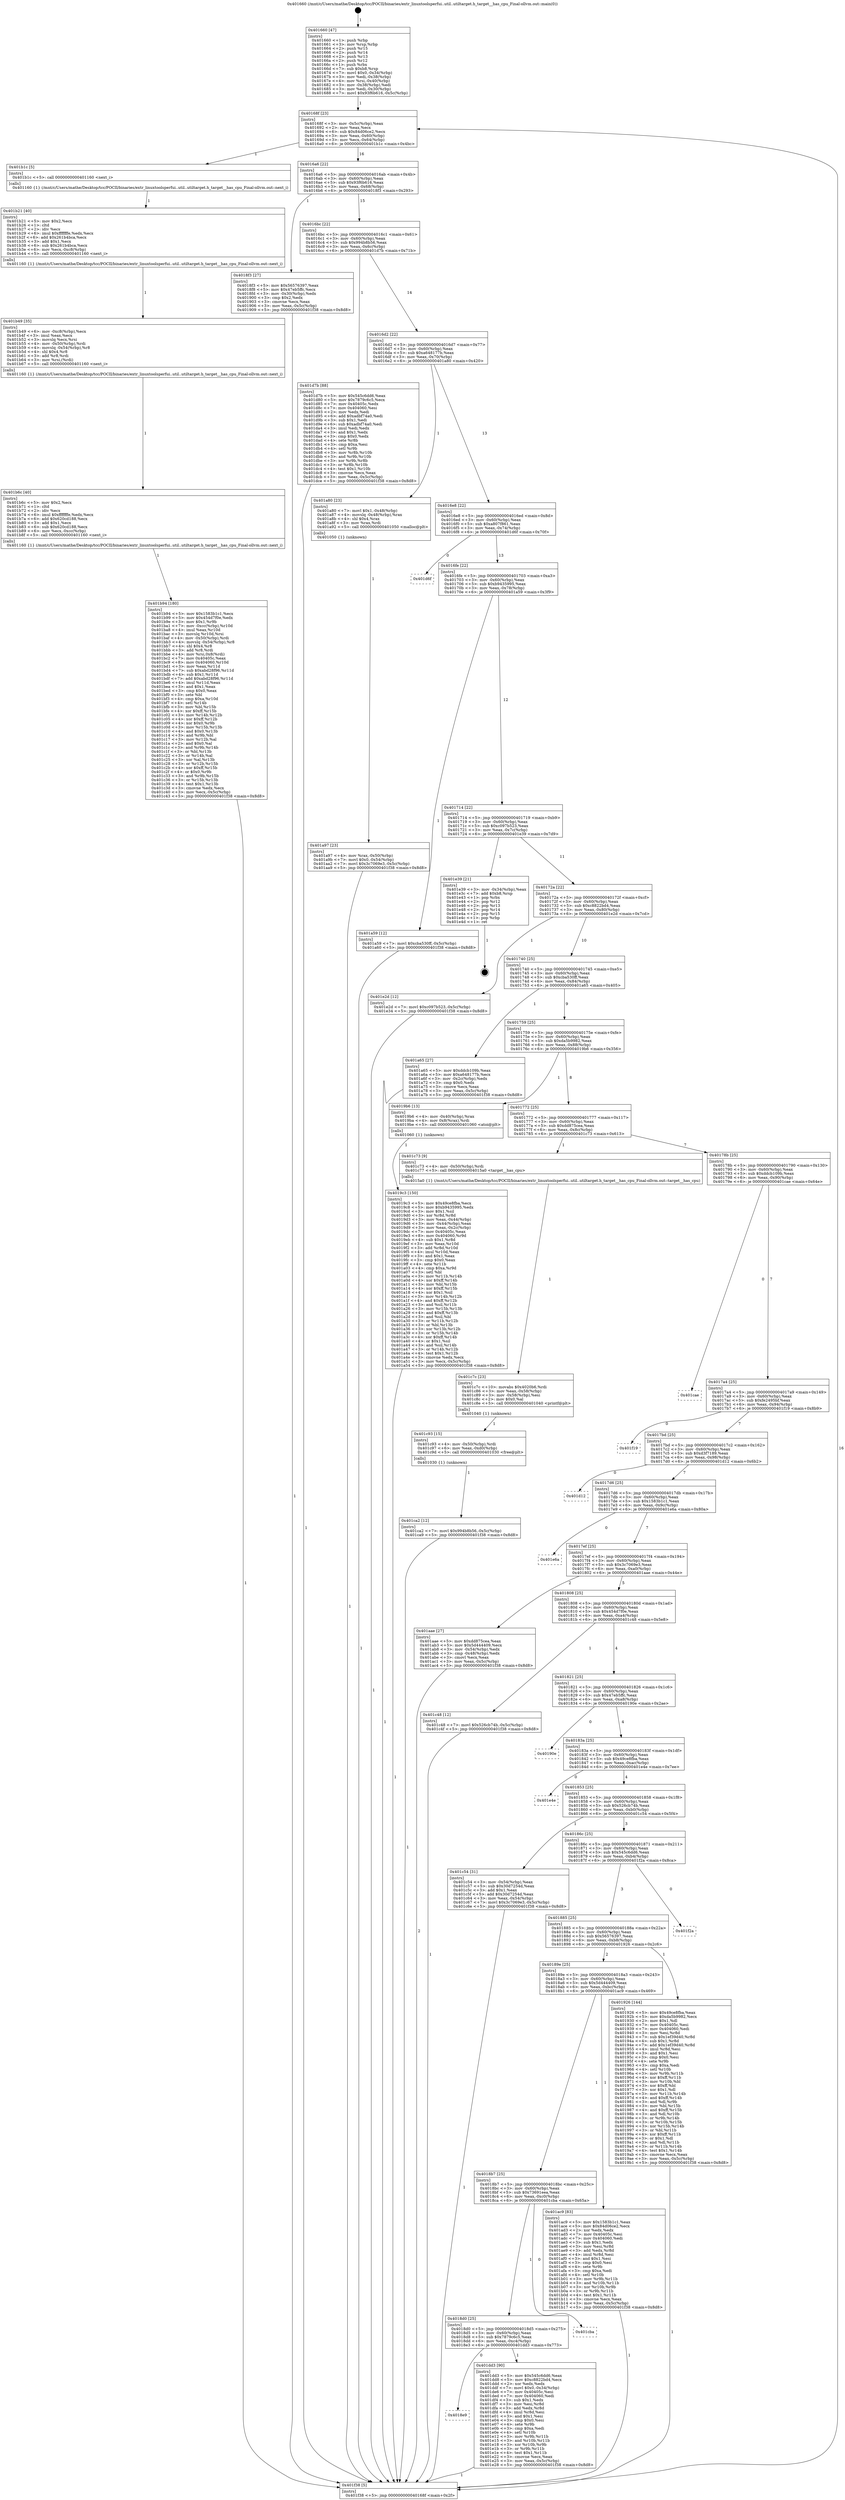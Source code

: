 digraph "0x401660" {
  label = "0x401660 (/mnt/c/Users/mathe/Desktop/tcc/POCII/binaries/extr_linuxtoolsperfui..util..utiltarget.h_target__has_cpu_Final-ollvm.out::main(0))"
  labelloc = "t"
  node[shape=record]

  Entry [label="",width=0.3,height=0.3,shape=circle,fillcolor=black,style=filled]
  "0x40168f" [label="{
     0x40168f [23]\l
     | [instrs]\l
     &nbsp;&nbsp;0x40168f \<+3\>: mov -0x5c(%rbp),%eax\l
     &nbsp;&nbsp;0x401692 \<+2\>: mov %eax,%ecx\l
     &nbsp;&nbsp;0x401694 \<+6\>: sub $0x84d06ce2,%ecx\l
     &nbsp;&nbsp;0x40169a \<+3\>: mov %eax,-0x60(%rbp)\l
     &nbsp;&nbsp;0x40169d \<+3\>: mov %ecx,-0x64(%rbp)\l
     &nbsp;&nbsp;0x4016a0 \<+6\>: je 0000000000401b1c \<main+0x4bc\>\l
  }"]
  "0x401b1c" [label="{
     0x401b1c [5]\l
     | [instrs]\l
     &nbsp;&nbsp;0x401b1c \<+5\>: call 0000000000401160 \<next_i\>\l
     | [calls]\l
     &nbsp;&nbsp;0x401160 \{1\} (/mnt/c/Users/mathe/Desktop/tcc/POCII/binaries/extr_linuxtoolsperfui..util..utiltarget.h_target__has_cpu_Final-ollvm.out::next_i)\l
  }"]
  "0x4016a6" [label="{
     0x4016a6 [22]\l
     | [instrs]\l
     &nbsp;&nbsp;0x4016a6 \<+5\>: jmp 00000000004016ab \<main+0x4b\>\l
     &nbsp;&nbsp;0x4016ab \<+3\>: mov -0x60(%rbp),%eax\l
     &nbsp;&nbsp;0x4016ae \<+5\>: sub $0x93f6b616,%eax\l
     &nbsp;&nbsp;0x4016b3 \<+3\>: mov %eax,-0x68(%rbp)\l
     &nbsp;&nbsp;0x4016b6 \<+6\>: je 00000000004018f3 \<main+0x293\>\l
  }"]
  Exit [label="",width=0.3,height=0.3,shape=circle,fillcolor=black,style=filled,peripheries=2]
  "0x4018f3" [label="{
     0x4018f3 [27]\l
     | [instrs]\l
     &nbsp;&nbsp;0x4018f3 \<+5\>: mov $0x56576397,%eax\l
     &nbsp;&nbsp;0x4018f8 \<+5\>: mov $0x47eb5ffc,%ecx\l
     &nbsp;&nbsp;0x4018fd \<+3\>: mov -0x30(%rbp),%edx\l
     &nbsp;&nbsp;0x401900 \<+3\>: cmp $0x2,%edx\l
     &nbsp;&nbsp;0x401903 \<+3\>: cmovne %ecx,%eax\l
     &nbsp;&nbsp;0x401906 \<+3\>: mov %eax,-0x5c(%rbp)\l
     &nbsp;&nbsp;0x401909 \<+5\>: jmp 0000000000401f38 \<main+0x8d8\>\l
  }"]
  "0x4016bc" [label="{
     0x4016bc [22]\l
     | [instrs]\l
     &nbsp;&nbsp;0x4016bc \<+5\>: jmp 00000000004016c1 \<main+0x61\>\l
     &nbsp;&nbsp;0x4016c1 \<+3\>: mov -0x60(%rbp),%eax\l
     &nbsp;&nbsp;0x4016c4 \<+5\>: sub $0x994b8b56,%eax\l
     &nbsp;&nbsp;0x4016c9 \<+3\>: mov %eax,-0x6c(%rbp)\l
     &nbsp;&nbsp;0x4016cc \<+6\>: je 0000000000401d7b \<main+0x71b\>\l
  }"]
  "0x401f38" [label="{
     0x401f38 [5]\l
     | [instrs]\l
     &nbsp;&nbsp;0x401f38 \<+5\>: jmp 000000000040168f \<main+0x2f\>\l
  }"]
  "0x401660" [label="{
     0x401660 [47]\l
     | [instrs]\l
     &nbsp;&nbsp;0x401660 \<+1\>: push %rbp\l
     &nbsp;&nbsp;0x401661 \<+3\>: mov %rsp,%rbp\l
     &nbsp;&nbsp;0x401664 \<+2\>: push %r15\l
     &nbsp;&nbsp;0x401666 \<+2\>: push %r14\l
     &nbsp;&nbsp;0x401668 \<+2\>: push %r13\l
     &nbsp;&nbsp;0x40166a \<+2\>: push %r12\l
     &nbsp;&nbsp;0x40166c \<+1\>: push %rbx\l
     &nbsp;&nbsp;0x40166d \<+7\>: sub $0xb8,%rsp\l
     &nbsp;&nbsp;0x401674 \<+7\>: movl $0x0,-0x34(%rbp)\l
     &nbsp;&nbsp;0x40167b \<+3\>: mov %edi,-0x38(%rbp)\l
     &nbsp;&nbsp;0x40167e \<+4\>: mov %rsi,-0x40(%rbp)\l
     &nbsp;&nbsp;0x401682 \<+3\>: mov -0x38(%rbp),%edi\l
     &nbsp;&nbsp;0x401685 \<+3\>: mov %edi,-0x30(%rbp)\l
     &nbsp;&nbsp;0x401688 \<+7\>: movl $0x93f6b616,-0x5c(%rbp)\l
  }"]
  "0x4018e9" [label="{
     0x4018e9\l
  }", style=dashed]
  "0x401d7b" [label="{
     0x401d7b [88]\l
     | [instrs]\l
     &nbsp;&nbsp;0x401d7b \<+5\>: mov $0x545c6dd6,%eax\l
     &nbsp;&nbsp;0x401d80 \<+5\>: mov $0x7879c6c5,%ecx\l
     &nbsp;&nbsp;0x401d85 \<+7\>: mov 0x40405c,%edx\l
     &nbsp;&nbsp;0x401d8c \<+7\>: mov 0x404060,%esi\l
     &nbsp;&nbsp;0x401d93 \<+2\>: mov %edx,%edi\l
     &nbsp;&nbsp;0x401d95 \<+6\>: add $0xadbf74a0,%edi\l
     &nbsp;&nbsp;0x401d9b \<+3\>: sub $0x1,%edi\l
     &nbsp;&nbsp;0x401d9e \<+6\>: sub $0xadbf74a0,%edi\l
     &nbsp;&nbsp;0x401da4 \<+3\>: imul %edi,%edx\l
     &nbsp;&nbsp;0x401da7 \<+3\>: and $0x1,%edx\l
     &nbsp;&nbsp;0x401daa \<+3\>: cmp $0x0,%edx\l
     &nbsp;&nbsp;0x401dad \<+4\>: sete %r8b\l
     &nbsp;&nbsp;0x401db1 \<+3\>: cmp $0xa,%esi\l
     &nbsp;&nbsp;0x401db4 \<+4\>: setl %r9b\l
     &nbsp;&nbsp;0x401db8 \<+3\>: mov %r8b,%r10b\l
     &nbsp;&nbsp;0x401dbb \<+3\>: and %r9b,%r10b\l
     &nbsp;&nbsp;0x401dbe \<+3\>: xor %r9b,%r8b\l
     &nbsp;&nbsp;0x401dc1 \<+3\>: or %r8b,%r10b\l
     &nbsp;&nbsp;0x401dc4 \<+4\>: test $0x1,%r10b\l
     &nbsp;&nbsp;0x401dc8 \<+3\>: cmovne %ecx,%eax\l
     &nbsp;&nbsp;0x401dcb \<+3\>: mov %eax,-0x5c(%rbp)\l
     &nbsp;&nbsp;0x401dce \<+5\>: jmp 0000000000401f38 \<main+0x8d8\>\l
  }"]
  "0x4016d2" [label="{
     0x4016d2 [22]\l
     | [instrs]\l
     &nbsp;&nbsp;0x4016d2 \<+5\>: jmp 00000000004016d7 \<main+0x77\>\l
     &nbsp;&nbsp;0x4016d7 \<+3\>: mov -0x60(%rbp),%eax\l
     &nbsp;&nbsp;0x4016da \<+5\>: sub $0xa648177b,%eax\l
     &nbsp;&nbsp;0x4016df \<+3\>: mov %eax,-0x70(%rbp)\l
     &nbsp;&nbsp;0x4016e2 \<+6\>: je 0000000000401a80 \<main+0x420\>\l
  }"]
  "0x401dd3" [label="{
     0x401dd3 [90]\l
     | [instrs]\l
     &nbsp;&nbsp;0x401dd3 \<+5\>: mov $0x545c6dd6,%eax\l
     &nbsp;&nbsp;0x401dd8 \<+5\>: mov $0xc8822bd4,%ecx\l
     &nbsp;&nbsp;0x401ddd \<+2\>: xor %edx,%edx\l
     &nbsp;&nbsp;0x401ddf \<+7\>: movl $0x0,-0x34(%rbp)\l
     &nbsp;&nbsp;0x401de6 \<+7\>: mov 0x40405c,%esi\l
     &nbsp;&nbsp;0x401ded \<+7\>: mov 0x404060,%edi\l
     &nbsp;&nbsp;0x401df4 \<+3\>: sub $0x1,%edx\l
     &nbsp;&nbsp;0x401df7 \<+3\>: mov %esi,%r8d\l
     &nbsp;&nbsp;0x401dfa \<+3\>: add %edx,%r8d\l
     &nbsp;&nbsp;0x401dfd \<+4\>: imul %r8d,%esi\l
     &nbsp;&nbsp;0x401e01 \<+3\>: and $0x1,%esi\l
     &nbsp;&nbsp;0x401e04 \<+3\>: cmp $0x0,%esi\l
     &nbsp;&nbsp;0x401e07 \<+4\>: sete %r9b\l
     &nbsp;&nbsp;0x401e0b \<+3\>: cmp $0xa,%edi\l
     &nbsp;&nbsp;0x401e0e \<+4\>: setl %r10b\l
     &nbsp;&nbsp;0x401e12 \<+3\>: mov %r9b,%r11b\l
     &nbsp;&nbsp;0x401e15 \<+3\>: and %r10b,%r11b\l
     &nbsp;&nbsp;0x401e18 \<+3\>: xor %r10b,%r9b\l
     &nbsp;&nbsp;0x401e1b \<+3\>: or %r9b,%r11b\l
     &nbsp;&nbsp;0x401e1e \<+4\>: test $0x1,%r11b\l
     &nbsp;&nbsp;0x401e22 \<+3\>: cmovne %ecx,%eax\l
     &nbsp;&nbsp;0x401e25 \<+3\>: mov %eax,-0x5c(%rbp)\l
     &nbsp;&nbsp;0x401e28 \<+5\>: jmp 0000000000401f38 \<main+0x8d8\>\l
  }"]
  "0x401a80" [label="{
     0x401a80 [23]\l
     | [instrs]\l
     &nbsp;&nbsp;0x401a80 \<+7\>: movl $0x1,-0x48(%rbp)\l
     &nbsp;&nbsp;0x401a87 \<+4\>: movslq -0x48(%rbp),%rax\l
     &nbsp;&nbsp;0x401a8b \<+4\>: shl $0x4,%rax\l
     &nbsp;&nbsp;0x401a8f \<+3\>: mov %rax,%rdi\l
     &nbsp;&nbsp;0x401a92 \<+5\>: call 0000000000401050 \<malloc@plt\>\l
     | [calls]\l
     &nbsp;&nbsp;0x401050 \{1\} (unknown)\l
  }"]
  "0x4016e8" [label="{
     0x4016e8 [22]\l
     | [instrs]\l
     &nbsp;&nbsp;0x4016e8 \<+5\>: jmp 00000000004016ed \<main+0x8d\>\l
     &nbsp;&nbsp;0x4016ed \<+3\>: mov -0x60(%rbp),%eax\l
     &nbsp;&nbsp;0x4016f0 \<+5\>: sub $0xa807f861,%eax\l
     &nbsp;&nbsp;0x4016f5 \<+3\>: mov %eax,-0x74(%rbp)\l
     &nbsp;&nbsp;0x4016f8 \<+6\>: je 0000000000401d6f \<main+0x70f\>\l
  }"]
  "0x4018d0" [label="{
     0x4018d0 [25]\l
     | [instrs]\l
     &nbsp;&nbsp;0x4018d0 \<+5\>: jmp 00000000004018d5 \<main+0x275\>\l
     &nbsp;&nbsp;0x4018d5 \<+3\>: mov -0x60(%rbp),%eax\l
     &nbsp;&nbsp;0x4018d8 \<+5\>: sub $0x7879c6c5,%eax\l
     &nbsp;&nbsp;0x4018dd \<+6\>: mov %eax,-0xc4(%rbp)\l
     &nbsp;&nbsp;0x4018e3 \<+6\>: je 0000000000401dd3 \<main+0x773\>\l
  }"]
  "0x401d6f" [label="{
     0x401d6f\l
  }", style=dashed]
  "0x4016fe" [label="{
     0x4016fe [22]\l
     | [instrs]\l
     &nbsp;&nbsp;0x4016fe \<+5\>: jmp 0000000000401703 \<main+0xa3\>\l
     &nbsp;&nbsp;0x401703 \<+3\>: mov -0x60(%rbp),%eax\l
     &nbsp;&nbsp;0x401706 \<+5\>: sub $0xb9435995,%eax\l
     &nbsp;&nbsp;0x40170b \<+3\>: mov %eax,-0x78(%rbp)\l
     &nbsp;&nbsp;0x40170e \<+6\>: je 0000000000401a59 \<main+0x3f9\>\l
  }"]
  "0x401cba" [label="{
     0x401cba\l
  }", style=dashed]
  "0x401a59" [label="{
     0x401a59 [12]\l
     | [instrs]\l
     &nbsp;&nbsp;0x401a59 \<+7\>: movl $0xcba530ff,-0x5c(%rbp)\l
     &nbsp;&nbsp;0x401a60 \<+5\>: jmp 0000000000401f38 \<main+0x8d8\>\l
  }"]
  "0x401714" [label="{
     0x401714 [22]\l
     | [instrs]\l
     &nbsp;&nbsp;0x401714 \<+5\>: jmp 0000000000401719 \<main+0xb9\>\l
     &nbsp;&nbsp;0x401719 \<+3\>: mov -0x60(%rbp),%eax\l
     &nbsp;&nbsp;0x40171c \<+5\>: sub $0xc097b523,%eax\l
     &nbsp;&nbsp;0x401721 \<+3\>: mov %eax,-0x7c(%rbp)\l
     &nbsp;&nbsp;0x401724 \<+6\>: je 0000000000401e39 \<main+0x7d9\>\l
  }"]
  "0x401ca2" [label="{
     0x401ca2 [12]\l
     | [instrs]\l
     &nbsp;&nbsp;0x401ca2 \<+7\>: movl $0x994b8b56,-0x5c(%rbp)\l
     &nbsp;&nbsp;0x401ca9 \<+5\>: jmp 0000000000401f38 \<main+0x8d8\>\l
  }"]
  "0x401e39" [label="{
     0x401e39 [21]\l
     | [instrs]\l
     &nbsp;&nbsp;0x401e39 \<+3\>: mov -0x34(%rbp),%eax\l
     &nbsp;&nbsp;0x401e3c \<+7\>: add $0xb8,%rsp\l
     &nbsp;&nbsp;0x401e43 \<+1\>: pop %rbx\l
     &nbsp;&nbsp;0x401e44 \<+2\>: pop %r12\l
     &nbsp;&nbsp;0x401e46 \<+2\>: pop %r13\l
     &nbsp;&nbsp;0x401e48 \<+2\>: pop %r14\l
     &nbsp;&nbsp;0x401e4a \<+2\>: pop %r15\l
     &nbsp;&nbsp;0x401e4c \<+1\>: pop %rbp\l
     &nbsp;&nbsp;0x401e4d \<+1\>: ret\l
  }"]
  "0x40172a" [label="{
     0x40172a [22]\l
     | [instrs]\l
     &nbsp;&nbsp;0x40172a \<+5\>: jmp 000000000040172f \<main+0xcf\>\l
     &nbsp;&nbsp;0x40172f \<+3\>: mov -0x60(%rbp),%eax\l
     &nbsp;&nbsp;0x401732 \<+5\>: sub $0xc8822bd4,%eax\l
     &nbsp;&nbsp;0x401737 \<+3\>: mov %eax,-0x80(%rbp)\l
     &nbsp;&nbsp;0x40173a \<+6\>: je 0000000000401e2d \<main+0x7cd\>\l
  }"]
  "0x401c93" [label="{
     0x401c93 [15]\l
     | [instrs]\l
     &nbsp;&nbsp;0x401c93 \<+4\>: mov -0x50(%rbp),%rdi\l
     &nbsp;&nbsp;0x401c97 \<+6\>: mov %eax,-0xd0(%rbp)\l
     &nbsp;&nbsp;0x401c9d \<+5\>: call 0000000000401030 \<free@plt\>\l
     | [calls]\l
     &nbsp;&nbsp;0x401030 \{1\} (unknown)\l
  }"]
  "0x401e2d" [label="{
     0x401e2d [12]\l
     | [instrs]\l
     &nbsp;&nbsp;0x401e2d \<+7\>: movl $0xc097b523,-0x5c(%rbp)\l
     &nbsp;&nbsp;0x401e34 \<+5\>: jmp 0000000000401f38 \<main+0x8d8\>\l
  }"]
  "0x401740" [label="{
     0x401740 [25]\l
     | [instrs]\l
     &nbsp;&nbsp;0x401740 \<+5\>: jmp 0000000000401745 \<main+0xe5\>\l
     &nbsp;&nbsp;0x401745 \<+3\>: mov -0x60(%rbp),%eax\l
     &nbsp;&nbsp;0x401748 \<+5\>: sub $0xcba530ff,%eax\l
     &nbsp;&nbsp;0x40174d \<+6\>: mov %eax,-0x84(%rbp)\l
     &nbsp;&nbsp;0x401753 \<+6\>: je 0000000000401a65 \<main+0x405\>\l
  }"]
  "0x401c7c" [label="{
     0x401c7c [23]\l
     | [instrs]\l
     &nbsp;&nbsp;0x401c7c \<+10\>: movabs $0x4020b6,%rdi\l
     &nbsp;&nbsp;0x401c86 \<+3\>: mov %eax,-0x58(%rbp)\l
     &nbsp;&nbsp;0x401c89 \<+3\>: mov -0x58(%rbp),%esi\l
     &nbsp;&nbsp;0x401c8c \<+2\>: mov $0x0,%al\l
     &nbsp;&nbsp;0x401c8e \<+5\>: call 0000000000401040 \<printf@plt\>\l
     | [calls]\l
     &nbsp;&nbsp;0x401040 \{1\} (unknown)\l
  }"]
  "0x401a65" [label="{
     0x401a65 [27]\l
     | [instrs]\l
     &nbsp;&nbsp;0x401a65 \<+5\>: mov $0xddcb109b,%eax\l
     &nbsp;&nbsp;0x401a6a \<+5\>: mov $0xa648177b,%ecx\l
     &nbsp;&nbsp;0x401a6f \<+3\>: mov -0x2c(%rbp),%edx\l
     &nbsp;&nbsp;0x401a72 \<+3\>: cmp $0x0,%edx\l
     &nbsp;&nbsp;0x401a75 \<+3\>: cmove %ecx,%eax\l
     &nbsp;&nbsp;0x401a78 \<+3\>: mov %eax,-0x5c(%rbp)\l
     &nbsp;&nbsp;0x401a7b \<+5\>: jmp 0000000000401f38 \<main+0x8d8\>\l
  }"]
  "0x401759" [label="{
     0x401759 [25]\l
     | [instrs]\l
     &nbsp;&nbsp;0x401759 \<+5\>: jmp 000000000040175e \<main+0xfe\>\l
     &nbsp;&nbsp;0x40175e \<+3\>: mov -0x60(%rbp),%eax\l
     &nbsp;&nbsp;0x401761 \<+5\>: sub $0xda5b9982,%eax\l
     &nbsp;&nbsp;0x401766 \<+6\>: mov %eax,-0x88(%rbp)\l
     &nbsp;&nbsp;0x40176c \<+6\>: je 00000000004019b6 \<main+0x356\>\l
  }"]
  "0x401b94" [label="{
     0x401b94 [180]\l
     | [instrs]\l
     &nbsp;&nbsp;0x401b94 \<+5\>: mov $0x1583b1c1,%ecx\l
     &nbsp;&nbsp;0x401b99 \<+5\>: mov $0x454d7f0e,%edx\l
     &nbsp;&nbsp;0x401b9e \<+3\>: mov $0x1,%r9b\l
     &nbsp;&nbsp;0x401ba1 \<+7\>: mov -0xcc(%rbp),%r10d\l
     &nbsp;&nbsp;0x401ba8 \<+4\>: imul %eax,%r10d\l
     &nbsp;&nbsp;0x401bac \<+3\>: movslq %r10d,%rsi\l
     &nbsp;&nbsp;0x401baf \<+4\>: mov -0x50(%rbp),%rdi\l
     &nbsp;&nbsp;0x401bb3 \<+4\>: movslq -0x54(%rbp),%r8\l
     &nbsp;&nbsp;0x401bb7 \<+4\>: shl $0x4,%r8\l
     &nbsp;&nbsp;0x401bbb \<+3\>: add %r8,%rdi\l
     &nbsp;&nbsp;0x401bbe \<+4\>: mov %rsi,0x8(%rdi)\l
     &nbsp;&nbsp;0x401bc2 \<+7\>: mov 0x40405c,%eax\l
     &nbsp;&nbsp;0x401bc9 \<+8\>: mov 0x404060,%r10d\l
     &nbsp;&nbsp;0x401bd1 \<+3\>: mov %eax,%r11d\l
     &nbsp;&nbsp;0x401bd4 \<+7\>: sub $0xabd28f96,%r11d\l
     &nbsp;&nbsp;0x401bdb \<+4\>: sub $0x1,%r11d\l
     &nbsp;&nbsp;0x401bdf \<+7\>: add $0xabd28f96,%r11d\l
     &nbsp;&nbsp;0x401be6 \<+4\>: imul %r11d,%eax\l
     &nbsp;&nbsp;0x401bea \<+3\>: and $0x1,%eax\l
     &nbsp;&nbsp;0x401bed \<+3\>: cmp $0x0,%eax\l
     &nbsp;&nbsp;0x401bf0 \<+3\>: sete %bl\l
     &nbsp;&nbsp;0x401bf3 \<+4\>: cmp $0xa,%r10d\l
     &nbsp;&nbsp;0x401bf7 \<+4\>: setl %r14b\l
     &nbsp;&nbsp;0x401bfb \<+3\>: mov %bl,%r15b\l
     &nbsp;&nbsp;0x401bfe \<+4\>: xor $0xff,%r15b\l
     &nbsp;&nbsp;0x401c02 \<+3\>: mov %r14b,%r12b\l
     &nbsp;&nbsp;0x401c05 \<+4\>: xor $0xff,%r12b\l
     &nbsp;&nbsp;0x401c09 \<+4\>: xor $0x0,%r9b\l
     &nbsp;&nbsp;0x401c0d \<+3\>: mov %r15b,%r13b\l
     &nbsp;&nbsp;0x401c10 \<+4\>: and $0x0,%r13b\l
     &nbsp;&nbsp;0x401c14 \<+3\>: and %r9b,%bl\l
     &nbsp;&nbsp;0x401c17 \<+3\>: mov %r12b,%al\l
     &nbsp;&nbsp;0x401c1a \<+2\>: and $0x0,%al\l
     &nbsp;&nbsp;0x401c1c \<+3\>: and %r9b,%r14b\l
     &nbsp;&nbsp;0x401c1f \<+3\>: or %bl,%r13b\l
     &nbsp;&nbsp;0x401c22 \<+3\>: or %r14b,%al\l
     &nbsp;&nbsp;0x401c25 \<+3\>: xor %al,%r13b\l
     &nbsp;&nbsp;0x401c28 \<+3\>: or %r12b,%r15b\l
     &nbsp;&nbsp;0x401c2b \<+4\>: xor $0xff,%r15b\l
     &nbsp;&nbsp;0x401c2f \<+4\>: or $0x0,%r9b\l
     &nbsp;&nbsp;0x401c33 \<+3\>: and %r9b,%r15b\l
     &nbsp;&nbsp;0x401c36 \<+3\>: or %r15b,%r13b\l
     &nbsp;&nbsp;0x401c39 \<+4\>: test $0x1,%r13b\l
     &nbsp;&nbsp;0x401c3d \<+3\>: cmovne %edx,%ecx\l
     &nbsp;&nbsp;0x401c40 \<+3\>: mov %ecx,-0x5c(%rbp)\l
     &nbsp;&nbsp;0x401c43 \<+5\>: jmp 0000000000401f38 \<main+0x8d8\>\l
  }"]
  "0x4019b6" [label="{
     0x4019b6 [13]\l
     | [instrs]\l
     &nbsp;&nbsp;0x4019b6 \<+4\>: mov -0x40(%rbp),%rax\l
     &nbsp;&nbsp;0x4019ba \<+4\>: mov 0x8(%rax),%rdi\l
     &nbsp;&nbsp;0x4019be \<+5\>: call 0000000000401060 \<atoi@plt\>\l
     | [calls]\l
     &nbsp;&nbsp;0x401060 \{1\} (unknown)\l
  }"]
  "0x401772" [label="{
     0x401772 [25]\l
     | [instrs]\l
     &nbsp;&nbsp;0x401772 \<+5\>: jmp 0000000000401777 \<main+0x117\>\l
     &nbsp;&nbsp;0x401777 \<+3\>: mov -0x60(%rbp),%eax\l
     &nbsp;&nbsp;0x40177a \<+5\>: sub $0xdd875cea,%eax\l
     &nbsp;&nbsp;0x40177f \<+6\>: mov %eax,-0x8c(%rbp)\l
     &nbsp;&nbsp;0x401785 \<+6\>: je 0000000000401c73 \<main+0x613\>\l
  }"]
  "0x401b6c" [label="{
     0x401b6c [40]\l
     | [instrs]\l
     &nbsp;&nbsp;0x401b6c \<+5\>: mov $0x2,%ecx\l
     &nbsp;&nbsp;0x401b71 \<+1\>: cltd\l
     &nbsp;&nbsp;0x401b72 \<+2\>: idiv %ecx\l
     &nbsp;&nbsp;0x401b74 \<+6\>: imul $0xfffffffe,%edx,%ecx\l
     &nbsp;&nbsp;0x401b7a \<+6\>: add $0x620cd188,%ecx\l
     &nbsp;&nbsp;0x401b80 \<+3\>: add $0x1,%ecx\l
     &nbsp;&nbsp;0x401b83 \<+6\>: sub $0x620cd188,%ecx\l
     &nbsp;&nbsp;0x401b89 \<+6\>: mov %ecx,-0xcc(%rbp)\l
     &nbsp;&nbsp;0x401b8f \<+5\>: call 0000000000401160 \<next_i\>\l
     | [calls]\l
     &nbsp;&nbsp;0x401160 \{1\} (/mnt/c/Users/mathe/Desktop/tcc/POCII/binaries/extr_linuxtoolsperfui..util..utiltarget.h_target__has_cpu_Final-ollvm.out::next_i)\l
  }"]
  "0x401c73" [label="{
     0x401c73 [9]\l
     | [instrs]\l
     &nbsp;&nbsp;0x401c73 \<+4\>: mov -0x50(%rbp),%rdi\l
     &nbsp;&nbsp;0x401c77 \<+5\>: call 00000000004015a0 \<target__has_cpu\>\l
     | [calls]\l
     &nbsp;&nbsp;0x4015a0 \{1\} (/mnt/c/Users/mathe/Desktop/tcc/POCII/binaries/extr_linuxtoolsperfui..util..utiltarget.h_target__has_cpu_Final-ollvm.out::target__has_cpu)\l
  }"]
  "0x40178b" [label="{
     0x40178b [25]\l
     | [instrs]\l
     &nbsp;&nbsp;0x40178b \<+5\>: jmp 0000000000401790 \<main+0x130\>\l
     &nbsp;&nbsp;0x401790 \<+3\>: mov -0x60(%rbp),%eax\l
     &nbsp;&nbsp;0x401793 \<+5\>: sub $0xddcb109b,%eax\l
     &nbsp;&nbsp;0x401798 \<+6\>: mov %eax,-0x90(%rbp)\l
     &nbsp;&nbsp;0x40179e \<+6\>: je 0000000000401cae \<main+0x64e\>\l
  }"]
  "0x401b49" [label="{
     0x401b49 [35]\l
     | [instrs]\l
     &nbsp;&nbsp;0x401b49 \<+6\>: mov -0xc8(%rbp),%ecx\l
     &nbsp;&nbsp;0x401b4f \<+3\>: imul %eax,%ecx\l
     &nbsp;&nbsp;0x401b52 \<+3\>: movslq %ecx,%rsi\l
     &nbsp;&nbsp;0x401b55 \<+4\>: mov -0x50(%rbp),%rdi\l
     &nbsp;&nbsp;0x401b59 \<+4\>: movslq -0x54(%rbp),%r8\l
     &nbsp;&nbsp;0x401b5d \<+4\>: shl $0x4,%r8\l
     &nbsp;&nbsp;0x401b61 \<+3\>: add %r8,%rdi\l
     &nbsp;&nbsp;0x401b64 \<+3\>: mov %rsi,(%rdi)\l
     &nbsp;&nbsp;0x401b67 \<+5\>: call 0000000000401160 \<next_i\>\l
     | [calls]\l
     &nbsp;&nbsp;0x401160 \{1\} (/mnt/c/Users/mathe/Desktop/tcc/POCII/binaries/extr_linuxtoolsperfui..util..utiltarget.h_target__has_cpu_Final-ollvm.out::next_i)\l
  }"]
  "0x401cae" [label="{
     0x401cae\l
  }", style=dashed]
  "0x4017a4" [label="{
     0x4017a4 [25]\l
     | [instrs]\l
     &nbsp;&nbsp;0x4017a4 \<+5\>: jmp 00000000004017a9 \<main+0x149\>\l
     &nbsp;&nbsp;0x4017a9 \<+3\>: mov -0x60(%rbp),%eax\l
     &nbsp;&nbsp;0x4017ac \<+5\>: sub $0xfe2495bf,%eax\l
     &nbsp;&nbsp;0x4017b1 \<+6\>: mov %eax,-0x94(%rbp)\l
     &nbsp;&nbsp;0x4017b7 \<+6\>: je 0000000000401f19 \<main+0x8b9\>\l
  }"]
  "0x401b21" [label="{
     0x401b21 [40]\l
     | [instrs]\l
     &nbsp;&nbsp;0x401b21 \<+5\>: mov $0x2,%ecx\l
     &nbsp;&nbsp;0x401b26 \<+1\>: cltd\l
     &nbsp;&nbsp;0x401b27 \<+2\>: idiv %ecx\l
     &nbsp;&nbsp;0x401b29 \<+6\>: imul $0xfffffffe,%edx,%ecx\l
     &nbsp;&nbsp;0x401b2f \<+6\>: add $0x261b4bca,%ecx\l
     &nbsp;&nbsp;0x401b35 \<+3\>: add $0x1,%ecx\l
     &nbsp;&nbsp;0x401b38 \<+6\>: sub $0x261b4bca,%ecx\l
     &nbsp;&nbsp;0x401b3e \<+6\>: mov %ecx,-0xc8(%rbp)\l
     &nbsp;&nbsp;0x401b44 \<+5\>: call 0000000000401160 \<next_i\>\l
     | [calls]\l
     &nbsp;&nbsp;0x401160 \{1\} (/mnt/c/Users/mathe/Desktop/tcc/POCII/binaries/extr_linuxtoolsperfui..util..utiltarget.h_target__has_cpu_Final-ollvm.out::next_i)\l
  }"]
  "0x401f19" [label="{
     0x401f19\l
  }", style=dashed]
  "0x4017bd" [label="{
     0x4017bd [25]\l
     | [instrs]\l
     &nbsp;&nbsp;0x4017bd \<+5\>: jmp 00000000004017c2 \<main+0x162\>\l
     &nbsp;&nbsp;0x4017c2 \<+3\>: mov -0x60(%rbp),%eax\l
     &nbsp;&nbsp;0x4017c5 \<+5\>: sub $0xd3f7189,%eax\l
     &nbsp;&nbsp;0x4017ca \<+6\>: mov %eax,-0x98(%rbp)\l
     &nbsp;&nbsp;0x4017d0 \<+6\>: je 0000000000401d12 \<main+0x6b2\>\l
  }"]
  "0x4018b7" [label="{
     0x4018b7 [25]\l
     | [instrs]\l
     &nbsp;&nbsp;0x4018b7 \<+5\>: jmp 00000000004018bc \<main+0x25c\>\l
     &nbsp;&nbsp;0x4018bc \<+3\>: mov -0x60(%rbp),%eax\l
     &nbsp;&nbsp;0x4018bf \<+5\>: sub $0x73691eea,%eax\l
     &nbsp;&nbsp;0x4018c4 \<+6\>: mov %eax,-0xc0(%rbp)\l
     &nbsp;&nbsp;0x4018ca \<+6\>: je 0000000000401cba \<main+0x65a\>\l
  }"]
  "0x401d12" [label="{
     0x401d12\l
  }", style=dashed]
  "0x4017d6" [label="{
     0x4017d6 [25]\l
     | [instrs]\l
     &nbsp;&nbsp;0x4017d6 \<+5\>: jmp 00000000004017db \<main+0x17b\>\l
     &nbsp;&nbsp;0x4017db \<+3\>: mov -0x60(%rbp),%eax\l
     &nbsp;&nbsp;0x4017de \<+5\>: sub $0x1583b1c1,%eax\l
     &nbsp;&nbsp;0x4017e3 \<+6\>: mov %eax,-0x9c(%rbp)\l
     &nbsp;&nbsp;0x4017e9 \<+6\>: je 0000000000401e6a \<main+0x80a\>\l
  }"]
  "0x401ac9" [label="{
     0x401ac9 [83]\l
     | [instrs]\l
     &nbsp;&nbsp;0x401ac9 \<+5\>: mov $0x1583b1c1,%eax\l
     &nbsp;&nbsp;0x401ace \<+5\>: mov $0x84d06ce2,%ecx\l
     &nbsp;&nbsp;0x401ad3 \<+2\>: xor %edx,%edx\l
     &nbsp;&nbsp;0x401ad5 \<+7\>: mov 0x40405c,%esi\l
     &nbsp;&nbsp;0x401adc \<+7\>: mov 0x404060,%edi\l
     &nbsp;&nbsp;0x401ae3 \<+3\>: sub $0x1,%edx\l
     &nbsp;&nbsp;0x401ae6 \<+3\>: mov %esi,%r8d\l
     &nbsp;&nbsp;0x401ae9 \<+3\>: add %edx,%r8d\l
     &nbsp;&nbsp;0x401aec \<+4\>: imul %r8d,%esi\l
     &nbsp;&nbsp;0x401af0 \<+3\>: and $0x1,%esi\l
     &nbsp;&nbsp;0x401af3 \<+3\>: cmp $0x0,%esi\l
     &nbsp;&nbsp;0x401af6 \<+4\>: sete %r9b\l
     &nbsp;&nbsp;0x401afa \<+3\>: cmp $0xa,%edi\l
     &nbsp;&nbsp;0x401afd \<+4\>: setl %r10b\l
     &nbsp;&nbsp;0x401b01 \<+3\>: mov %r9b,%r11b\l
     &nbsp;&nbsp;0x401b04 \<+3\>: and %r10b,%r11b\l
     &nbsp;&nbsp;0x401b07 \<+3\>: xor %r10b,%r9b\l
     &nbsp;&nbsp;0x401b0a \<+3\>: or %r9b,%r11b\l
     &nbsp;&nbsp;0x401b0d \<+4\>: test $0x1,%r11b\l
     &nbsp;&nbsp;0x401b11 \<+3\>: cmovne %ecx,%eax\l
     &nbsp;&nbsp;0x401b14 \<+3\>: mov %eax,-0x5c(%rbp)\l
     &nbsp;&nbsp;0x401b17 \<+5\>: jmp 0000000000401f38 \<main+0x8d8\>\l
  }"]
  "0x401e6a" [label="{
     0x401e6a\l
  }", style=dashed]
  "0x4017ef" [label="{
     0x4017ef [25]\l
     | [instrs]\l
     &nbsp;&nbsp;0x4017ef \<+5\>: jmp 00000000004017f4 \<main+0x194\>\l
     &nbsp;&nbsp;0x4017f4 \<+3\>: mov -0x60(%rbp),%eax\l
     &nbsp;&nbsp;0x4017f7 \<+5\>: sub $0x3c7069e3,%eax\l
     &nbsp;&nbsp;0x4017fc \<+6\>: mov %eax,-0xa0(%rbp)\l
     &nbsp;&nbsp;0x401802 \<+6\>: je 0000000000401aae \<main+0x44e\>\l
  }"]
  "0x401a97" [label="{
     0x401a97 [23]\l
     | [instrs]\l
     &nbsp;&nbsp;0x401a97 \<+4\>: mov %rax,-0x50(%rbp)\l
     &nbsp;&nbsp;0x401a9b \<+7\>: movl $0x0,-0x54(%rbp)\l
     &nbsp;&nbsp;0x401aa2 \<+7\>: movl $0x3c7069e3,-0x5c(%rbp)\l
     &nbsp;&nbsp;0x401aa9 \<+5\>: jmp 0000000000401f38 \<main+0x8d8\>\l
  }"]
  "0x401aae" [label="{
     0x401aae [27]\l
     | [instrs]\l
     &nbsp;&nbsp;0x401aae \<+5\>: mov $0xdd875cea,%eax\l
     &nbsp;&nbsp;0x401ab3 \<+5\>: mov $0x5d444409,%ecx\l
     &nbsp;&nbsp;0x401ab8 \<+3\>: mov -0x54(%rbp),%edx\l
     &nbsp;&nbsp;0x401abb \<+3\>: cmp -0x48(%rbp),%edx\l
     &nbsp;&nbsp;0x401abe \<+3\>: cmovl %ecx,%eax\l
     &nbsp;&nbsp;0x401ac1 \<+3\>: mov %eax,-0x5c(%rbp)\l
     &nbsp;&nbsp;0x401ac4 \<+5\>: jmp 0000000000401f38 \<main+0x8d8\>\l
  }"]
  "0x401808" [label="{
     0x401808 [25]\l
     | [instrs]\l
     &nbsp;&nbsp;0x401808 \<+5\>: jmp 000000000040180d \<main+0x1ad\>\l
     &nbsp;&nbsp;0x40180d \<+3\>: mov -0x60(%rbp),%eax\l
     &nbsp;&nbsp;0x401810 \<+5\>: sub $0x454d7f0e,%eax\l
     &nbsp;&nbsp;0x401815 \<+6\>: mov %eax,-0xa4(%rbp)\l
     &nbsp;&nbsp;0x40181b \<+6\>: je 0000000000401c48 \<main+0x5e8\>\l
  }"]
  "0x4019c3" [label="{
     0x4019c3 [150]\l
     | [instrs]\l
     &nbsp;&nbsp;0x4019c3 \<+5\>: mov $0x49ce8fba,%ecx\l
     &nbsp;&nbsp;0x4019c8 \<+5\>: mov $0xb9435995,%edx\l
     &nbsp;&nbsp;0x4019cd \<+3\>: mov $0x1,%sil\l
     &nbsp;&nbsp;0x4019d0 \<+3\>: xor %r8d,%r8d\l
     &nbsp;&nbsp;0x4019d3 \<+3\>: mov %eax,-0x44(%rbp)\l
     &nbsp;&nbsp;0x4019d6 \<+3\>: mov -0x44(%rbp),%eax\l
     &nbsp;&nbsp;0x4019d9 \<+3\>: mov %eax,-0x2c(%rbp)\l
     &nbsp;&nbsp;0x4019dc \<+7\>: mov 0x40405c,%eax\l
     &nbsp;&nbsp;0x4019e3 \<+8\>: mov 0x404060,%r9d\l
     &nbsp;&nbsp;0x4019eb \<+4\>: sub $0x1,%r8d\l
     &nbsp;&nbsp;0x4019ef \<+3\>: mov %eax,%r10d\l
     &nbsp;&nbsp;0x4019f2 \<+3\>: add %r8d,%r10d\l
     &nbsp;&nbsp;0x4019f5 \<+4\>: imul %r10d,%eax\l
     &nbsp;&nbsp;0x4019f9 \<+3\>: and $0x1,%eax\l
     &nbsp;&nbsp;0x4019fc \<+3\>: cmp $0x0,%eax\l
     &nbsp;&nbsp;0x4019ff \<+4\>: sete %r11b\l
     &nbsp;&nbsp;0x401a03 \<+4\>: cmp $0xa,%r9d\l
     &nbsp;&nbsp;0x401a07 \<+3\>: setl %bl\l
     &nbsp;&nbsp;0x401a0a \<+3\>: mov %r11b,%r14b\l
     &nbsp;&nbsp;0x401a0d \<+4\>: xor $0xff,%r14b\l
     &nbsp;&nbsp;0x401a11 \<+3\>: mov %bl,%r15b\l
     &nbsp;&nbsp;0x401a14 \<+4\>: xor $0xff,%r15b\l
     &nbsp;&nbsp;0x401a18 \<+4\>: xor $0x1,%sil\l
     &nbsp;&nbsp;0x401a1c \<+3\>: mov %r14b,%r12b\l
     &nbsp;&nbsp;0x401a1f \<+4\>: and $0xff,%r12b\l
     &nbsp;&nbsp;0x401a23 \<+3\>: and %sil,%r11b\l
     &nbsp;&nbsp;0x401a26 \<+3\>: mov %r15b,%r13b\l
     &nbsp;&nbsp;0x401a29 \<+4\>: and $0xff,%r13b\l
     &nbsp;&nbsp;0x401a2d \<+3\>: and %sil,%bl\l
     &nbsp;&nbsp;0x401a30 \<+3\>: or %r11b,%r12b\l
     &nbsp;&nbsp;0x401a33 \<+3\>: or %bl,%r13b\l
     &nbsp;&nbsp;0x401a36 \<+3\>: xor %r13b,%r12b\l
     &nbsp;&nbsp;0x401a39 \<+3\>: or %r15b,%r14b\l
     &nbsp;&nbsp;0x401a3c \<+4\>: xor $0xff,%r14b\l
     &nbsp;&nbsp;0x401a40 \<+4\>: or $0x1,%sil\l
     &nbsp;&nbsp;0x401a44 \<+3\>: and %sil,%r14b\l
     &nbsp;&nbsp;0x401a47 \<+3\>: or %r14b,%r12b\l
     &nbsp;&nbsp;0x401a4a \<+4\>: test $0x1,%r12b\l
     &nbsp;&nbsp;0x401a4e \<+3\>: cmovne %edx,%ecx\l
     &nbsp;&nbsp;0x401a51 \<+3\>: mov %ecx,-0x5c(%rbp)\l
     &nbsp;&nbsp;0x401a54 \<+5\>: jmp 0000000000401f38 \<main+0x8d8\>\l
  }"]
  "0x401c48" [label="{
     0x401c48 [12]\l
     | [instrs]\l
     &nbsp;&nbsp;0x401c48 \<+7\>: movl $0x526cb74b,-0x5c(%rbp)\l
     &nbsp;&nbsp;0x401c4f \<+5\>: jmp 0000000000401f38 \<main+0x8d8\>\l
  }"]
  "0x401821" [label="{
     0x401821 [25]\l
     | [instrs]\l
     &nbsp;&nbsp;0x401821 \<+5\>: jmp 0000000000401826 \<main+0x1c6\>\l
     &nbsp;&nbsp;0x401826 \<+3\>: mov -0x60(%rbp),%eax\l
     &nbsp;&nbsp;0x401829 \<+5\>: sub $0x47eb5ffc,%eax\l
     &nbsp;&nbsp;0x40182e \<+6\>: mov %eax,-0xa8(%rbp)\l
     &nbsp;&nbsp;0x401834 \<+6\>: je 000000000040190e \<main+0x2ae\>\l
  }"]
  "0x40189e" [label="{
     0x40189e [25]\l
     | [instrs]\l
     &nbsp;&nbsp;0x40189e \<+5\>: jmp 00000000004018a3 \<main+0x243\>\l
     &nbsp;&nbsp;0x4018a3 \<+3\>: mov -0x60(%rbp),%eax\l
     &nbsp;&nbsp;0x4018a6 \<+5\>: sub $0x5d444409,%eax\l
     &nbsp;&nbsp;0x4018ab \<+6\>: mov %eax,-0xbc(%rbp)\l
     &nbsp;&nbsp;0x4018b1 \<+6\>: je 0000000000401ac9 \<main+0x469\>\l
  }"]
  "0x40190e" [label="{
     0x40190e\l
  }", style=dashed]
  "0x40183a" [label="{
     0x40183a [25]\l
     | [instrs]\l
     &nbsp;&nbsp;0x40183a \<+5\>: jmp 000000000040183f \<main+0x1df\>\l
     &nbsp;&nbsp;0x40183f \<+3\>: mov -0x60(%rbp),%eax\l
     &nbsp;&nbsp;0x401842 \<+5\>: sub $0x49ce8fba,%eax\l
     &nbsp;&nbsp;0x401847 \<+6\>: mov %eax,-0xac(%rbp)\l
     &nbsp;&nbsp;0x40184d \<+6\>: je 0000000000401e4e \<main+0x7ee\>\l
  }"]
  "0x401926" [label="{
     0x401926 [144]\l
     | [instrs]\l
     &nbsp;&nbsp;0x401926 \<+5\>: mov $0x49ce8fba,%eax\l
     &nbsp;&nbsp;0x40192b \<+5\>: mov $0xda5b9982,%ecx\l
     &nbsp;&nbsp;0x401930 \<+2\>: mov $0x1,%dl\l
     &nbsp;&nbsp;0x401932 \<+7\>: mov 0x40405c,%esi\l
     &nbsp;&nbsp;0x401939 \<+7\>: mov 0x404060,%edi\l
     &nbsp;&nbsp;0x401940 \<+3\>: mov %esi,%r8d\l
     &nbsp;&nbsp;0x401943 \<+7\>: sub $0x1ef39d40,%r8d\l
     &nbsp;&nbsp;0x40194a \<+4\>: sub $0x1,%r8d\l
     &nbsp;&nbsp;0x40194e \<+7\>: add $0x1ef39d40,%r8d\l
     &nbsp;&nbsp;0x401955 \<+4\>: imul %r8d,%esi\l
     &nbsp;&nbsp;0x401959 \<+3\>: and $0x1,%esi\l
     &nbsp;&nbsp;0x40195c \<+3\>: cmp $0x0,%esi\l
     &nbsp;&nbsp;0x40195f \<+4\>: sete %r9b\l
     &nbsp;&nbsp;0x401963 \<+3\>: cmp $0xa,%edi\l
     &nbsp;&nbsp;0x401966 \<+4\>: setl %r10b\l
     &nbsp;&nbsp;0x40196a \<+3\>: mov %r9b,%r11b\l
     &nbsp;&nbsp;0x40196d \<+4\>: xor $0xff,%r11b\l
     &nbsp;&nbsp;0x401971 \<+3\>: mov %r10b,%bl\l
     &nbsp;&nbsp;0x401974 \<+3\>: xor $0xff,%bl\l
     &nbsp;&nbsp;0x401977 \<+3\>: xor $0x1,%dl\l
     &nbsp;&nbsp;0x40197a \<+3\>: mov %r11b,%r14b\l
     &nbsp;&nbsp;0x40197d \<+4\>: and $0xff,%r14b\l
     &nbsp;&nbsp;0x401981 \<+3\>: and %dl,%r9b\l
     &nbsp;&nbsp;0x401984 \<+3\>: mov %bl,%r15b\l
     &nbsp;&nbsp;0x401987 \<+4\>: and $0xff,%r15b\l
     &nbsp;&nbsp;0x40198b \<+3\>: and %dl,%r10b\l
     &nbsp;&nbsp;0x40198e \<+3\>: or %r9b,%r14b\l
     &nbsp;&nbsp;0x401991 \<+3\>: or %r10b,%r15b\l
     &nbsp;&nbsp;0x401994 \<+3\>: xor %r15b,%r14b\l
     &nbsp;&nbsp;0x401997 \<+3\>: or %bl,%r11b\l
     &nbsp;&nbsp;0x40199a \<+4\>: xor $0xff,%r11b\l
     &nbsp;&nbsp;0x40199e \<+3\>: or $0x1,%dl\l
     &nbsp;&nbsp;0x4019a1 \<+3\>: and %dl,%r11b\l
     &nbsp;&nbsp;0x4019a4 \<+3\>: or %r11b,%r14b\l
     &nbsp;&nbsp;0x4019a7 \<+4\>: test $0x1,%r14b\l
     &nbsp;&nbsp;0x4019ab \<+3\>: cmovne %ecx,%eax\l
     &nbsp;&nbsp;0x4019ae \<+3\>: mov %eax,-0x5c(%rbp)\l
     &nbsp;&nbsp;0x4019b1 \<+5\>: jmp 0000000000401f38 \<main+0x8d8\>\l
  }"]
  "0x401e4e" [label="{
     0x401e4e\l
  }", style=dashed]
  "0x401853" [label="{
     0x401853 [25]\l
     | [instrs]\l
     &nbsp;&nbsp;0x401853 \<+5\>: jmp 0000000000401858 \<main+0x1f8\>\l
     &nbsp;&nbsp;0x401858 \<+3\>: mov -0x60(%rbp),%eax\l
     &nbsp;&nbsp;0x40185b \<+5\>: sub $0x526cb74b,%eax\l
     &nbsp;&nbsp;0x401860 \<+6\>: mov %eax,-0xb0(%rbp)\l
     &nbsp;&nbsp;0x401866 \<+6\>: je 0000000000401c54 \<main+0x5f4\>\l
  }"]
  "0x401885" [label="{
     0x401885 [25]\l
     | [instrs]\l
     &nbsp;&nbsp;0x401885 \<+5\>: jmp 000000000040188a \<main+0x22a\>\l
     &nbsp;&nbsp;0x40188a \<+3\>: mov -0x60(%rbp),%eax\l
     &nbsp;&nbsp;0x40188d \<+5\>: sub $0x56576397,%eax\l
     &nbsp;&nbsp;0x401892 \<+6\>: mov %eax,-0xb8(%rbp)\l
     &nbsp;&nbsp;0x401898 \<+6\>: je 0000000000401926 \<main+0x2c6\>\l
  }"]
  "0x401c54" [label="{
     0x401c54 [31]\l
     | [instrs]\l
     &nbsp;&nbsp;0x401c54 \<+3\>: mov -0x54(%rbp),%eax\l
     &nbsp;&nbsp;0x401c57 \<+5\>: sub $0x30d7254d,%eax\l
     &nbsp;&nbsp;0x401c5c \<+3\>: add $0x1,%eax\l
     &nbsp;&nbsp;0x401c5f \<+5\>: add $0x30d7254d,%eax\l
     &nbsp;&nbsp;0x401c64 \<+3\>: mov %eax,-0x54(%rbp)\l
     &nbsp;&nbsp;0x401c67 \<+7\>: movl $0x3c7069e3,-0x5c(%rbp)\l
     &nbsp;&nbsp;0x401c6e \<+5\>: jmp 0000000000401f38 \<main+0x8d8\>\l
  }"]
  "0x40186c" [label="{
     0x40186c [25]\l
     | [instrs]\l
     &nbsp;&nbsp;0x40186c \<+5\>: jmp 0000000000401871 \<main+0x211\>\l
     &nbsp;&nbsp;0x401871 \<+3\>: mov -0x60(%rbp),%eax\l
     &nbsp;&nbsp;0x401874 \<+5\>: sub $0x545c6dd6,%eax\l
     &nbsp;&nbsp;0x401879 \<+6\>: mov %eax,-0xb4(%rbp)\l
     &nbsp;&nbsp;0x40187f \<+6\>: je 0000000000401f2a \<main+0x8ca\>\l
  }"]
  "0x401f2a" [label="{
     0x401f2a\l
  }", style=dashed]
  Entry -> "0x401660" [label=" 1"]
  "0x40168f" -> "0x401b1c" [label=" 1"]
  "0x40168f" -> "0x4016a6" [label=" 16"]
  "0x401e39" -> Exit [label=" 1"]
  "0x4016a6" -> "0x4018f3" [label=" 1"]
  "0x4016a6" -> "0x4016bc" [label=" 15"]
  "0x4018f3" -> "0x401f38" [label=" 1"]
  "0x401660" -> "0x40168f" [label=" 1"]
  "0x401f38" -> "0x40168f" [label=" 16"]
  "0x401e2d" -> "0x401f38" [label=" 1"]
  "0x4016bc" -> "0x401d7b" [label=" 1"]
  "0x4016bc" -> "0x4016d2" [label=" 14"]
  "0x401dd3" -> "0x401f38" [label=" 1"]
  "0x4016d2" -> "0x401a80" [label=" 1"]
  "0x4016d2" -> "0x4016e8" [label=" 13"]
  "0x4018d0" -> "0x4018e9" [label=" 0"]
  "0x4016e8" -> "0x401d6f" [label=" 0"]
  "0x4016e8" -> "0x4016fe" [label=" 13"]
  "0x4018d0" -> "0x401dd3" [label=" 1"]
  "0x4016fe" -> "0x401a59" [label=" 1"]
  "0x4016fe" -> "0x401714" [label=" 12"]
  "0x4018b7" -> "0x4018d0" [label=" 1"]
  "0x401714" -> "0x401e39" [label=" 1"]
  "0x401714" -> "0x40172a" [label=" 11"]
  "0x4018b7" -> "0x401cba" [label=" 0"]
  "0x40172a" -> "0x401e2d" [label=" 1"]
  "0x40172a" -> "0x401740" [label=" 10"]
  "0x401d7b" -> "0x401f38" [label=" 1"]
  "0x401740" -> "0x401a65" [label=" 1"]
  "0x401740" -> "0x401759" [label=" 9"]
  "0x401ca2" -> "0x401f38" [label=" 1"]
  "0x401759" -> "0x4019b6" [label=" 1"]
  "0x401759" -> "0x401772" [label=" 8"]
  "0x401c93" -> "0x401ca2" [label=" 1"]
  "0x401772" -> "0x401c73" [label=" 1"]
  "0x401772" -> "0x40178b" [label=" 7"]
  "0x401c7c" -> "0x401c93" [label=" 1"]
  "0x40178b" -> "0x401cae" [label=" 0"]
  "0x40178b" -> "0x4017a4" [label=" 7"]
  "0x401c73" -> "0x401c7c" [label=" 1"]
  "0x4017a4" -> "0x401f19" [label=" 0"]
  "0x4017a4" -> "0x4017bd" [label=" 7"]
  "0x401c54" -> "0x401f38" [label=" 1"]
  "0x4017bd" -> "0x401d12" [label=" 0"]
  "0x4017bd" -> "0x4017d6" [label=" 7"]
  "0x401c48" -> "0x401f38" [label=" 1"]
  "0x4017d6" -> "0x401e6a" [label=" 0"]
  "0x4017d6" -> "0x4017ef" [label=" 7"]
  "0x401b94" -> "0x401f38" [label=" 1"]
  "0x4017ef" -> "0x401aae" [label=" 2"]
  "0x4017ef" -> "0x401808" [label=" 5"]
  "0x401b49" -> "0x401b6c" [label=" 1"]
  "0x401808" -> "0x401c48" [label=" 1"]
  "0x401808" -> "0x401821" [label=" 4"]
  "0x401b21" -> "0x401b49" [label=" 1"]
  "0x401821" -> "0x40190e" [label=" 0"]
  "0x401821" -> "0x40183a" [label=" 4"]
  "0x401b1c" -> "0x401b21" [label=" 1"]
  "0x40183a" -> "0x401e4e" [label=" 0"]
  "0x40183a" -> "0x401853" [label=" 4"]
  "0x401ac9" -> "0x401f38" [label=" 1"]
  "0x401853" -> "0x401c54" [label=" 1"]
  "0x401853" -> "0x40186c" [label=" 3"]
  "0x40189e" -> "0x401ac9" [label=" 1"]
  "0x40186c" -> "0x401f2a" [label=" 0"]
  "0x40186c" -> "0x401885" [label=" 3"]
  "0x40189e" -> "0x4018b7" [label=" 1"]
  "0x401885" -> "0x401926" [label=" 1"]
  "0x401885" -> "0x40189e" [label=" 2"]
  "0x401926" -> "0x401f38" [label=" 1"]
  "0x4019b6" -> "0x4019c3" [label=" 1"]
  "0x4019c3" -> "0x401f38" [label=" 1"]
  "0x401a59" -> "0x401f38" [label=" 1"]
  "0x401a65" -> "0x401f38" [label=" 1"]
  "0x401a80" -> "0x401a97" [label=" 1"]
  "0x401a97" -> "0x401f38" [label=" 1"]
  "0x401aae" -> "0x401f38" [label=" 2"]
  "0x401b6c" -> "0x401b94" [label=" 1"]
}

